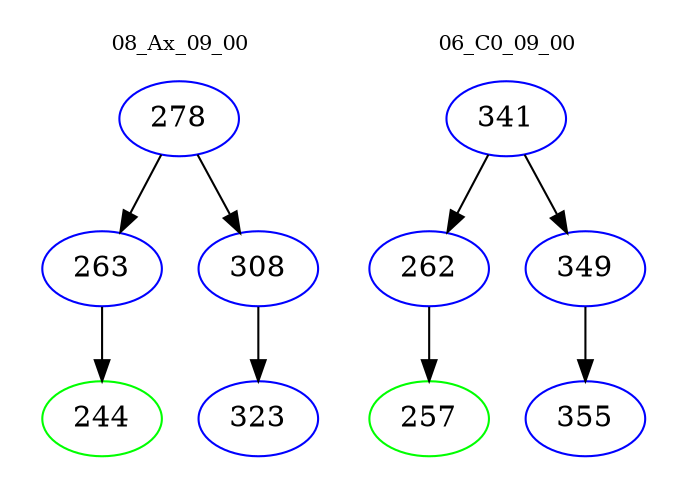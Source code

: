 digraph{
subgraph cluster_0 {
color = white
label = "08_Ax_09_00";
fontsize=10;
T0_278 [label="278", color="blue"]
T0_278 -> T0_263 [color="black"]
T0_263 [label="263", color="blue"]
T0_263 -> T0_244 [color="black"]
T0_244 [label="244", color="green"]
T0_278 -> T0_308 [color="black"]
T0_308 [label="308", color="blue"]
T0_308 -> T0_323 [color="black"]
T0_323 [label="323", color="blue"]
}
subgraph cluster_1 {
color = white
label = "06_C0_09_00";
fontsize=10;
T1_341 [label="341", color="blue"]
T1_341 -> T1_262 [color="black"]
T1_262 [label="262", color="blue"]
T1_262 -> T1_257 [color="black"]
T1_257 [label="257", color="green"]
T1_341 -> T1_349 [color="black"]
T1_349 [label="349", color="blue"]
T1_349 -> T1_355 [color="black"]
T1_355 [label="355", color="blue"]
}
}
